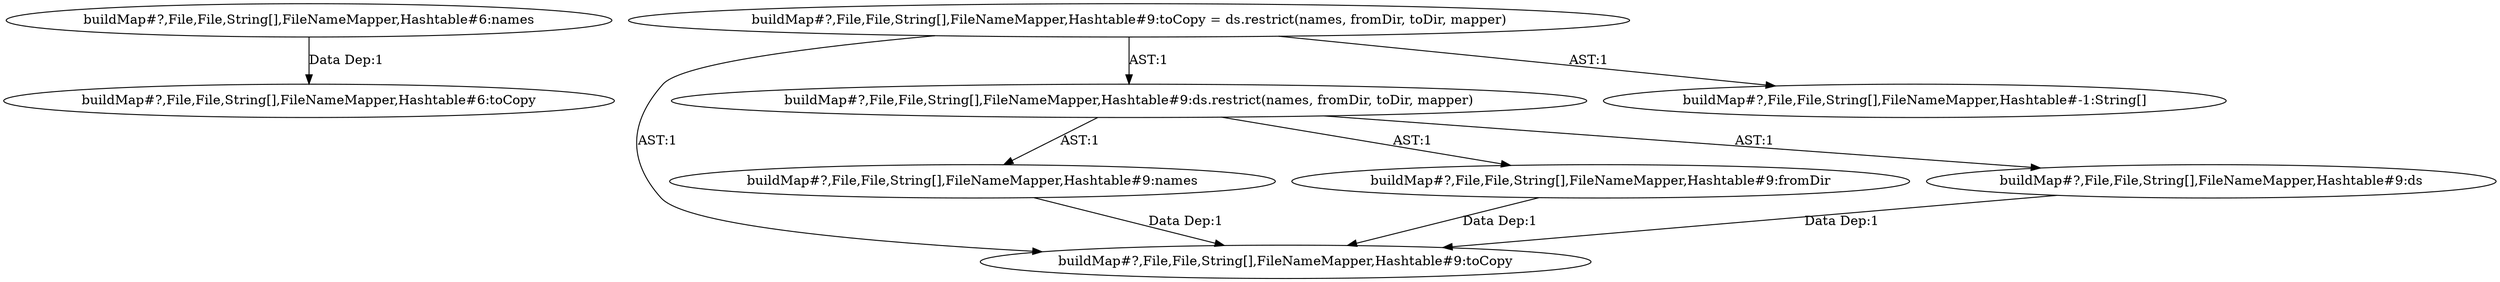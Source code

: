 digraph "Pattern" {
0 [label="buildMap#?,File,File,String[],FileNameMapper,Hashtable#6:toCopy" shape=ellipse]
1 [label="buildMap#?,File,File,String[],FileNameMapper,Hashtable#9:toCopy" shape=ellipse]
2 [label="buildMap#?,File,File,String[],FileNameMapper,Hashtable#9:names" shape=ellipse]
3 [label="buildMap#?,File,File,String[],FileNameMapper,Hashtable#9:fromDir" shape=ellipse]
4 [label="buildMap#?,File,File,String[],FileNameMapper,Hashtable#9:toCopy = ds.restrict(names, fromDir, toDir, mapper)" shape=ellipse]
5 [label="buildMap#?,File,File,String[],FileNameMapper,Hashtable#9:ds" shape=ellipse]
6 [label="buildMap#?,File,File,String[],FileNameMapper,Hashtable#6:names" shape=ellipse]
7 [label="buildMap#?,File,File,String[],FileNameMapper,Hashtable#9:ds.restrict(names, fromDir, toDir, mapper)" shape=ellipse]
8 [label="buildMap#?,File,File,String[],FileNameMapper,Hashtable#-1:String[]" shape=ellipse]
2 -> 1 [label="Data Dep:1"];
3 -> 1 [label="Data Dep:1"];
4 -> 1 [label="AST:1"];
4 -> 8 [label="AST:1"];
4 -> 7 [label="AST:1"];
5 -> 1 [label="Data Dep:1"];
6 -> 0 [label="Data Dep:1"];
7 -> 2 [label="AST:1"];
7 -> 3 [label="AST:1"];
7 -> 5 [label="AST:1"];
}